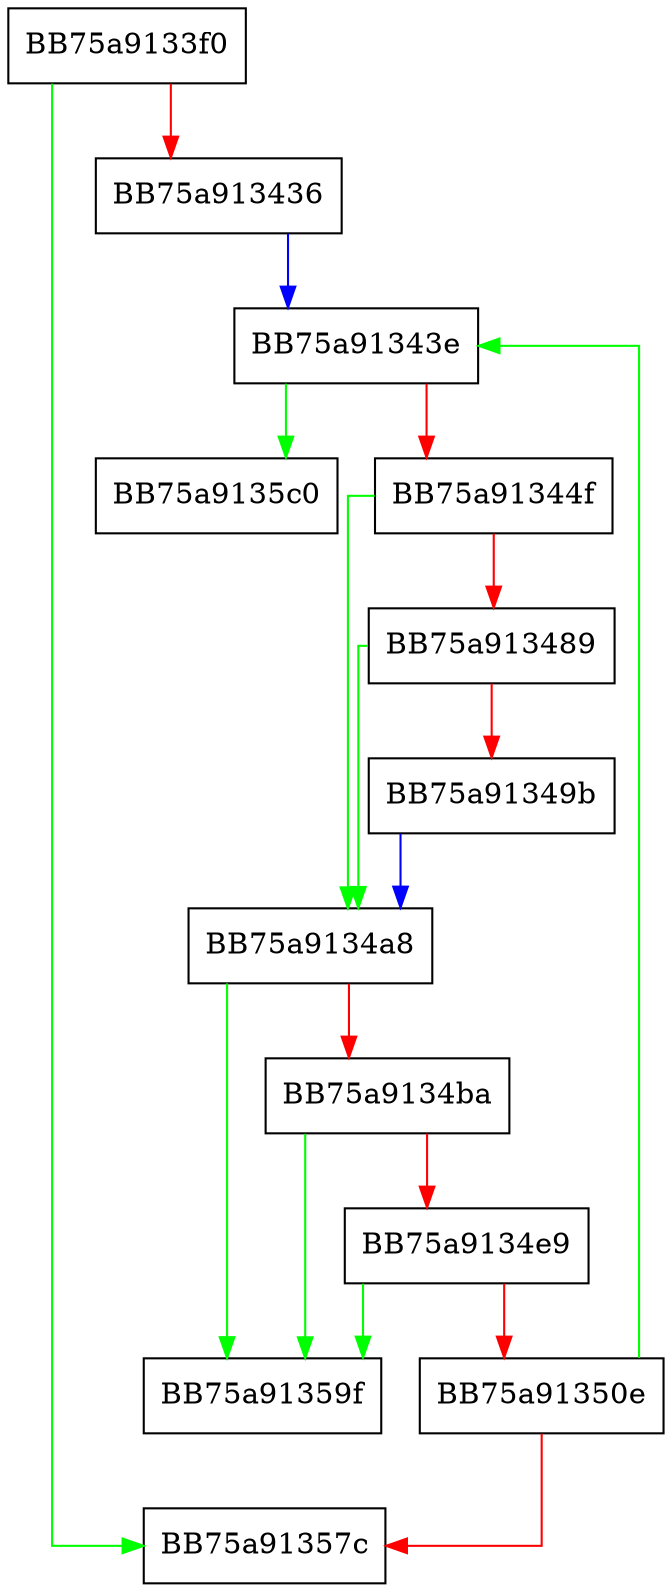 digraph calculate_output_value {
  node [shape="box"];
  graph [splines=ortho];
  BB75a9133f0 -> BB75a91357c [color="green"];
  BB75a9133f0 -> BB75a913436 [color="red"];
  BB75a913436 -> BB75a91343e [color="blue"];
  BB75a91343e -> BB75a9135c0 [color="green"];
  BB75a91343e -> BB75a91344f [color="red"];
  BB75a91344f -> BB75a9134a8 [color="green"];
  BB75a91344f -> BB75a913489 [color="red"];
  BB75a913489 -> BB75a9134a8 [color="green"];
  BB75a913489 -> BB75a91349b [color="red"];
  BB75a91349b -> BB75a9134a8 [color="blue"];
  BB75a9134a8 -> BB75a91359f [color="green"];
  BB75a9134a8 -> BB75a9134ba [color="red"];
  BB75a9134ba -> BB75a91359f [color="green"];
  BB75a9134ba -> BB75a9134e9 [color="red"];
  BB75a9134e9 -> BB75a91359f [color="green"];
  BB75a9134e9 -> BB75a91350e [color="red"];
  BB75a91350e -> BB75a91343e [color="green"];
  BB75a91350e -> BB75a91357c [color="red"];
}